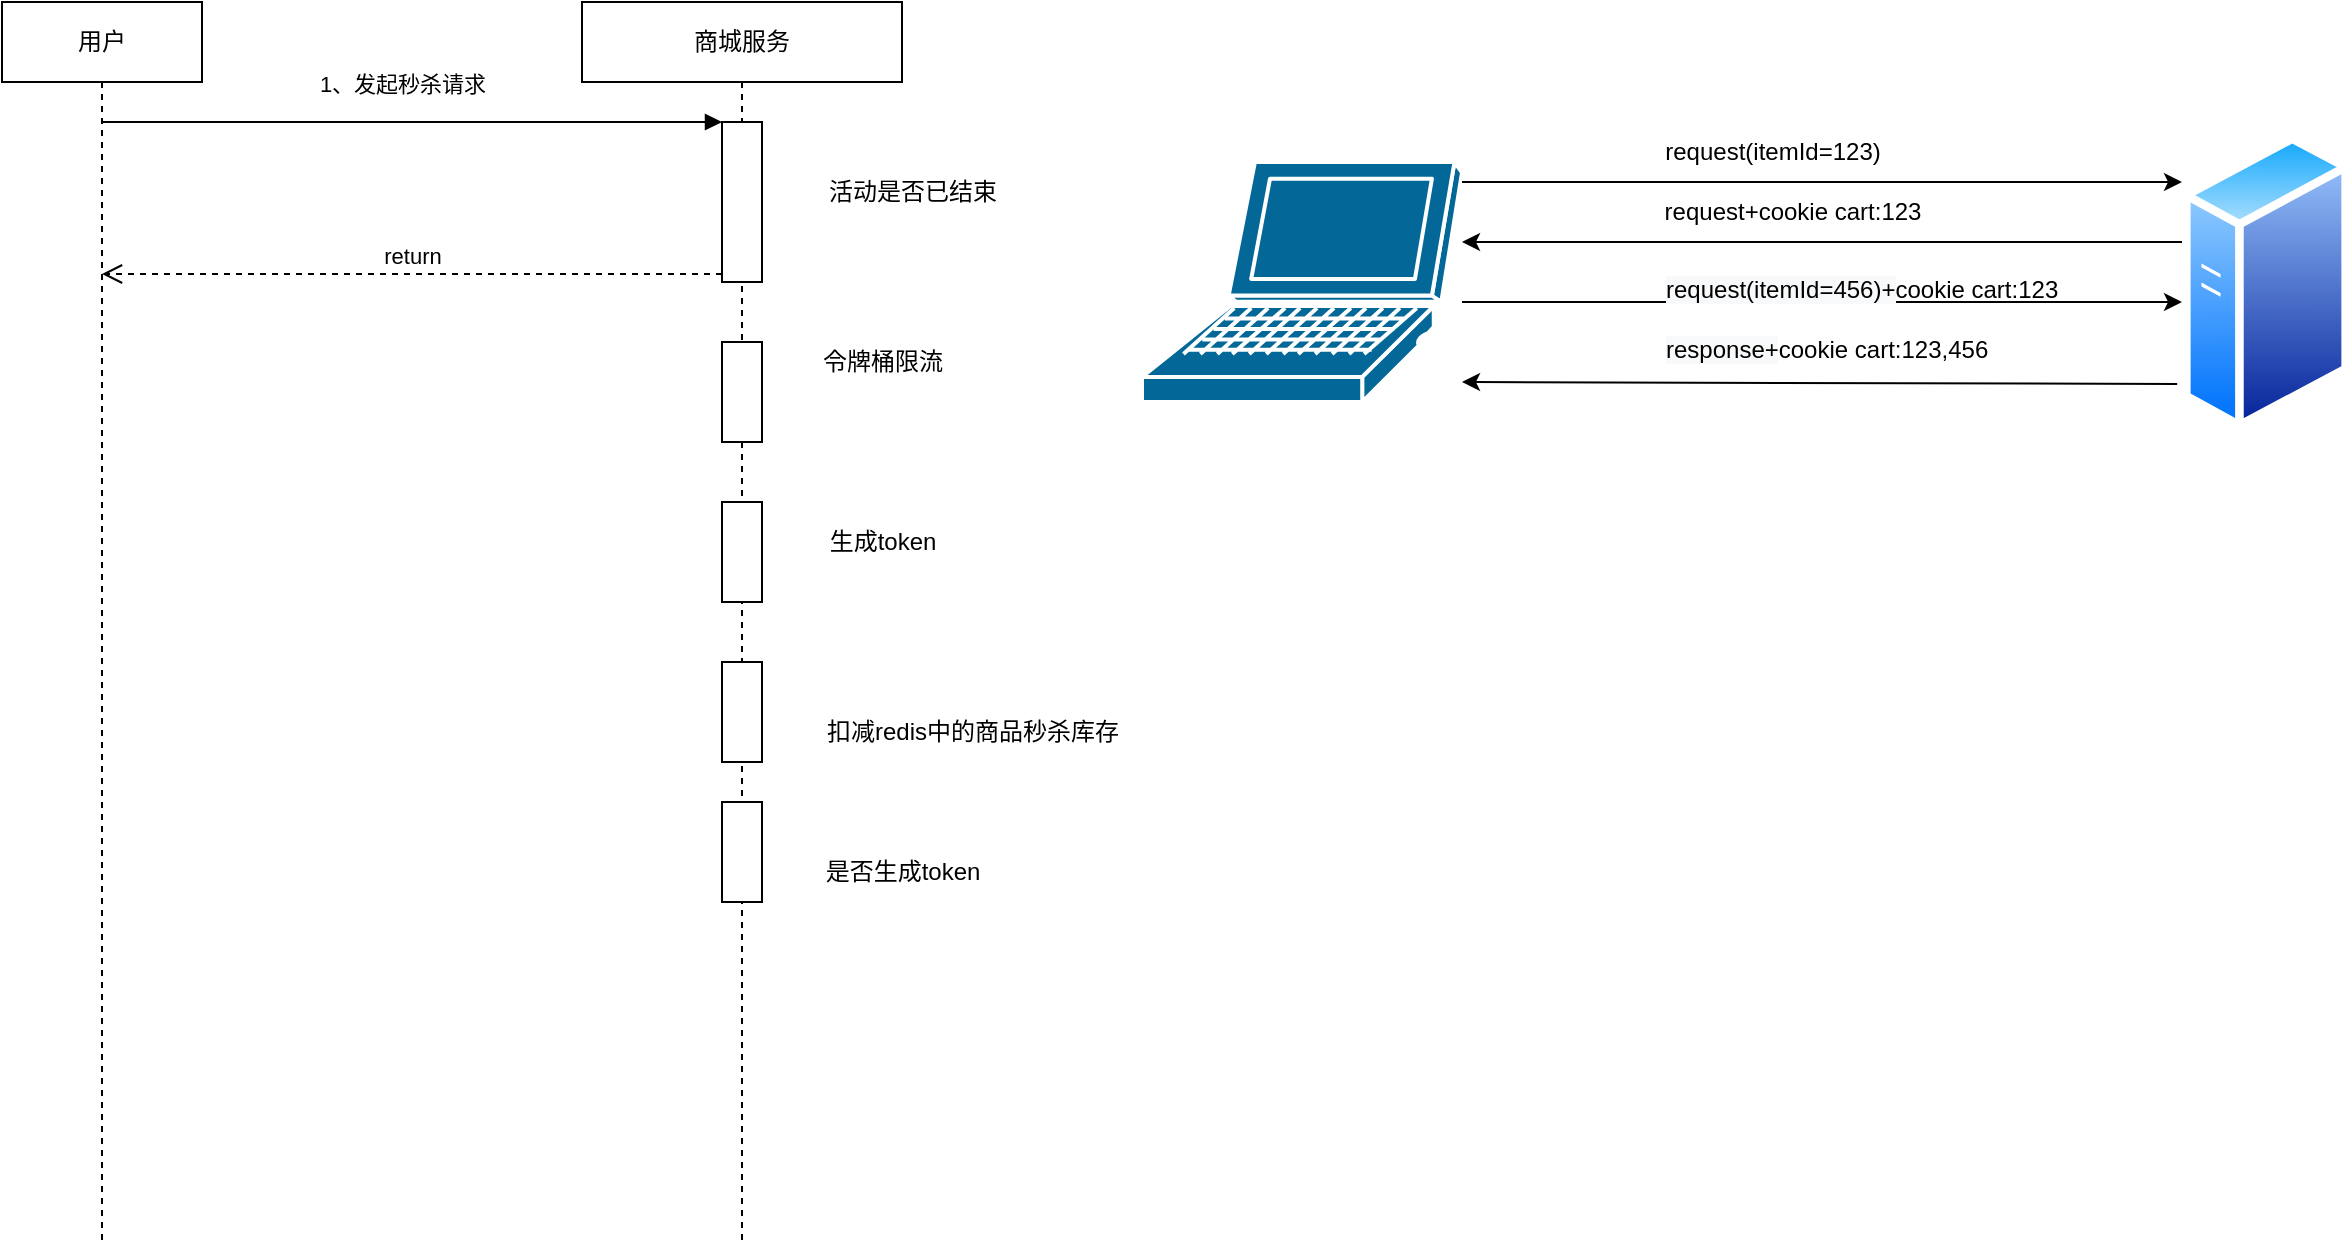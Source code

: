 <mxfile version="20.6.2" type="github">
  <diagram id="4Y32ba66QtfCY48dSmAX" name="第 1 页">
    <mxGraphModel dx="992" dy="579" grid="1" gridSize="10" guides="1" tooltips="1" connect="1" arrows="1" fold="1" page="1" pageScale="1" pageWidth="3300" pageHeight="4681" math="0" shadow="0">
      <root>
        <mxCell id="0" />
        <mxCell id="1" parent="0" />
        <mxCell id="ReLC726yvotE5dXZ1UYB-1" value="用户" style="shape=umlLifeline;perimeter=lifelinePerimeter;whiteSpace=wrap;html=1;container=1;collapsible=0;recursiveResize=0;outlineConnect=0;" parent="1" vertex="1">
          <mxGeometry x="210" y="60" width="100" height="620" as="geometry" />
        </mxCell>
        <mxCell id="ReLC726yvotE5dXZ1UYB-2" value="商城服务" style="shape=umlLifeline;perimeter=lifelinePerimeter;whiteSpace=wrap;html=1;container=1;collapsible=0;recursiveResize=0;outlineConnect=0;" parent="1" vertex="1">
          <mxGeometry x="500" y="60" width="160" height="620" as="geometry" />
        </mxCell>
        <mxCell id="ReLC726yvotE5dXZ1UYB-3" value="" style="html=1;points=[];perimeter=orthogonalPerimeter;" parent="ReLC726yvotE5dXZ1UYB-2" vertex="1">
          <mxGeometry x="70" y="60" width="20" height="80" as="geometry" />
        </mxCell>
        <mxCell id="NoOIE4BbJ2oG4agebCFr-23" value="" style="rounded=0;whiteSpace=wrap;html=1;" vertex="1" parent="ReLC726yvotE5dXZ1UYB-2">
          <mxGeometry x="70" y="170" width="20" height="50" as="geometry" />
        </mxCell>
        <mxCell id="NoOIE4BbJ2oG4agebCFr-25" value="" style="rounded=0;whiteSpace=wrap;html=1;" vertex="1" parent="ReLC726yvotE5dXZ1UYB-2">
          <mxGeometry x="70" y="250" width="20" height="50" as="geometry" />
        </mxCell>
        <mxCell id="NoOIE4BbJ2oG4agebCFr-27" value="" style="rounded=0;whiteSpace=wrap;html=1;" vertex="1" parent="ReLC726yvotE5dXZ1UYB-2">
          <mxGeometry x="70" y="330" width="20" height="50" as="geometry" />
        </mxCell>
        <mxCell id="NoOIE4BbJ2oG4agebCFr-29" value="" style="rounded=0;whiteSpace=wrap;html=1;" vertex="1" parent="ReLC726yvotE5dXZ1UYB-2">
          <mxGeometry x="70" y="400" width="20" height="50" as="geometry" />
        </mxCell>
        <mxCell id="ReLC726yvotE5dXZ1UYB-4" value="1、发起秒杀请求" style="html=1;verticalAlign=bottom;endArrow=block;entryX=0;entryY=0;rounded=0;" parent="1" source="ReLC726yvotE5dXZ1UYB-1" target="ReLC726yvotE5dXZ1UYB-3" edge="1">
          <mxGeometry x="-0.033" y="10" relative="1" as="geometry">
            <mxPoint x="490" y="120" as="sourcePoint" />
            <Array as="points">
              <mxPoint x="410" y="120" />
            </Array>
            <mxPoint as="offset" />
          </mxGeometry>
        </mxCell>
        <mxCell id="ReLC726yvotE5dXZ1UYB-5" value="return" style="html=1;verticalAlign=bottom;endArrow=open;dashed=1;endSize=8;exitX=0;exitY=0.95;rounded=0;" parent="1" source="ReLC726yvotE5dXZ1UYB-3" target="ReLC726yvotE5dXZ1UYB-1" edge="1">
          <mxGeometry relative="1" as="geometry">
            <mxPoint x="490" y="196" as="targetPoint" />
          </mxGeometry>
        </mxCell>
        <mxCell id="ReLC726yvotE5dXZ1UYB-6" value="" style="shape=mxgraph.cisco.computers_and_peripherals.laptop;sketch=0;html=1;pointerEvents=1;dashed=0;fillColor=#036897;strokeColor=#ffffff;strokeWidth=2;verticalLabelPosition=bottom;verticalAlign=top;align=center;outlineConnect=0;" parent="1" vertex="1">
          <mxGeometry x="780" y="140" width="160" height="120" as="geometry" />
        </mxCell>
        <mxCell id="ReLC726yvotE5dXZ1UYB-7" value="" style="aspect=fixed;perimeter=ellipsePerimeter;html=1;align=center;shadow=0;dashed=0;spacingTop=3;image;image=img/lib/active_directory/generic_server.svg;" parent="1" vertex="1">
          <mxGeometry x="1300" y="125" width="84" height="150" as="geometry" />
        </mxCell>
        <mxCell id="NoOIE4BbJ2oG4agebCFr-5" value="" style="endArrow=classic;html=1;rounded=0;" edge="1" parent="1">
          <mxGeometry relative="1" as="geometry">
            <mxPoint x="940" y="150" as="sourcePoint" />
            <mxPoint x="1300" y="150" as="targetPoint" />
          </mxGeometry>
        </mxCell>
        <mxCell id="NoOIE4BbJ2oG4agebCFr-10" value="" style="endArrow=classic;html=1;rounded=0;" edge="1" parent="1">
          <mxGeometry relative="1" as="geometry">
            <mxPoint x="1300" y="180" as="sourcePoint" />
            <mxPoint x="940" y="180" as="targetPoint" />
          </mxGeometry>
        </mxCell>
        <mxCell id="NoOIE4BbJ2oG4agebCFr-12" value="" style="endArrow=classic;html=1;rounded=0;" edge="1" parent="1">
          <mxGeometry relative="1" as="geometry">
            <mxPoint x="940" y="210" as="sourcePoint" />
            <mxPoint x="1300" y="210" as="targetPoint" />
          </mxGeometry>
        </mxCell>
        <mxCell id="NoOIE4BbJ2oG4agebCFr-14" value="" style="endArrow=classic;html=1;rounded=0;exitX=-0.029;exitY=0.84;exitDx=0;exitDy=0;exitPerimeter=0;" edge="1" parent="1" source="ReLC726yvotE5dXZ1UYB-7">
          <mxGeometry relative="1" as="geometry">
            <mxPoint x="1290" y="250" as="sourcePoint" />
            <mxPoint x="940" y="250" as="targetPoint" />
          </mxGeometry>
        </mxCell>
        <mxCell id="NoOIE4BbJ2oG4agebCFr-16" value="request(itemId=123)" style="text;html=1;align=center;verticalAlign=middle;resizable=0;points=[];autosize=1;strokeColor=none;fillColor=none;" vertex="1" parent="1">
          <mxGeometry x="1030" y="120" width="130" height="30" as="geometry" />
        </mxCell>
        <mxCell id="NoOIE4BbJ2oG4agebCFr-17" value="request+cookie cart:123" style="text;html=1;align=center;verticalAlign=middle;resizable=0;points=[];autosize=1;strokeColor=none;fillColor=none;" vertex="1" parent="1">
          <mxGeometry x="1030" y="150" width="150" height="30" as="geometry" />
        </mxCell>
        <mxCell id="NoOIE4BbJ2oG4agebCFr-18" value="&lt;span style=&quot;color: rgb(0, 0, 0); font-family: Helvetica; font-size: 12px; font-style: normal; font-variant-ligatures: normal; font-variant-caps: normal; font-weight: 400; letter-spacing: normal; orphans: 2; text-align: center; text-indent: 0px; text-transform: none; widows: 2; word-spacing: 0px; -webkit-text-stroke-width: 0px; background-color: rgb(248, 249, 250); text-decoration-thickness: initial; text-decoration-style: initial; text-decoration-color: initial; float: none; display: inline !important;&quot;&gt;request(itemId=456)+&lt;/span&gt;&lt;span style=&quot;text-align: center;&quot;&gt;cookie cart:123&lt;/span&gt;" style="text;whiteSpace=wrap;html=1;" vertex="1" parent="1">
          <mxGeometry x="1040" y="190" width="230" height="40" as="geometry" />
        </mxCell>
        <mxCell id="NoOIE4BbJ2oG4agebCFr-21" value="&lt;span style=&quot;color: rgb(0, 0, 0); font-family: Helvetica; font-size: 12px; font-style: normal; font-variant-ligatures: normal; font-variant-caps: normal; font-weight: 400; letter-spacing: normal; orphans: 2; text-align: center; text-indent: 0px; text-transform: none; widows: 2; word-spacing: 0px; -webkit-text-stroke-width: 0px; background-color: rgb(248, 249, 250); text-decoration-thickness: initial; text-decoration-style: initial; text-decoration-color: initial; float: none; display: inline !important;&quot;&gt;response+&lt;/span&gt;&lt;span style=&quot;text-align: center;&quot;&gt;cookie cart:123,456&lt;/span&gt;" style="text;whiteSpace=wrap;html=1;" vertex="1" parent="1">
          <mxGeometry x="1040" y="220" width="230" height="40" as="geometry" />
        </mxCell>
        <mxCell id="NoOIE4BbJ2oG4agebCFr-22" value="活动是否已结束" style="text;html=1;align=center;verticalAlign=middle;resizable=0;points=[];autosize=1;strokeColor=none;fillColor=none;" vertex="1" parent="1">
          <mxGeometry x="610" y="140" width="110" height="30" as="geometry" />
        </mxCell>
        <mxCell id="NoOIE4BbJ2oG4agebCFr-24" value="令牌桶限流" style="text;html=1;align=center;verticalAlign=middle;resizable=0;points=[];autosize=1;strokeColor=none;fillColor=none;" vertex="1" parent="1">
          <mxGeometry x="610" y="225" width="80" height="30" as="geometry" />
        </mxCell>
        <mxCell id="NoOIE4BbJ2oG4agebCFr-26" value="生成token" style="text;html=1;align=center;verticalAlign=middle;resizable=0;points=[];autosize=1;strokeColor=none;fillColor=none;" vertex="1" parent="1">
          <mxGeometry x="610" y="315" width="80" height="30" as="geometry" />
        </mxCell>
        <mxCell id="NoOIE4BbJ2oG4agebCFr-28" value="扣减redis中的商品秒杀库存" style="text;html=1;align=center;verticalAlign=middle;resizable=0;points=[];autosize=1;strokeColor=none;fillColor=none;" vertex="1" parent="1">
          <mxGeometry x="610" y="410" width="170" height="30" as="geometry" />
        </mxCell>
        <mxCell id="NoOIE4BbJ2oG4agebCFr-30" value="是否生成token" style="text;html=1;align=center;verticalAlign=middle;resizable=0;points=[];autosize=1;strokeColor=none;fillColor=none;" vertex="1" parent="1">
          <mxGeometry x="610" y="480" width="100" height="30" as="geometry" />
        </mxCell>
      </root>
    </mxGraphModel>
  </diagram>
</mxfile>
